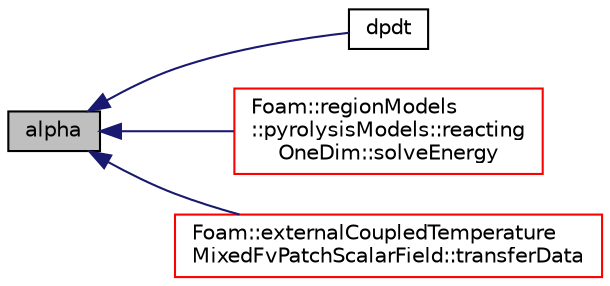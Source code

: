 digraph "alpha"
{
  bgcolor="transparent";
  edge [fontname="Helvetica",fontsize="10",labelfontname="Helvetica",labelfontsize="10"];
  node [fontname="Helvetica",fontsize="10",shape=record];
  rankdir="LR";
  Node1558 [label="alpha",height=0.2,width=0.4,color="black", fillcolor="grey75", style="filled", fontcolor="black"];
  Node1558 -> Node1559 [dir="back",color="midnightblue",fontsize="10",style="solid",fontname="Helvetica"];
  Node1559 [label="dpdt",height=0.2,width=0.4,color="black",URL="$a30993.html#a0e4e637e8932a391cf4a45df07c3a170",tooltip="Should the dpdt term be included in the enthalpy equation. "];
  Node1558 -> Node1560 [dir="back",color="midnightblue",fontsize="10",style="solid",fontname="Helvetica"];
  Node1560 [label="Foam::regionModels\l::pyrolysisModels::reacting\lOneDim::solveEnergy",height=0.2,width=0.4,color="red",URL="$a30053.html#a533e6e7fb2c00cd976a89d545355000c",tooltip="Solve energy. "];
  Node1558 -> Node1562 [dir="back",color="midnightblue",fontsize="10",style="solid",fontname="Helvetica"];
  Node1562 [label="Foam::externalCoupledTemperature\lMixedFvPatchScalarField::transferData",height=0.2,width=0.4,color="red",URL="$a31997.html#aaead10f96672ca2a1e5c291111cebf1e",tooltip="Transfer data for external source. "];
}
